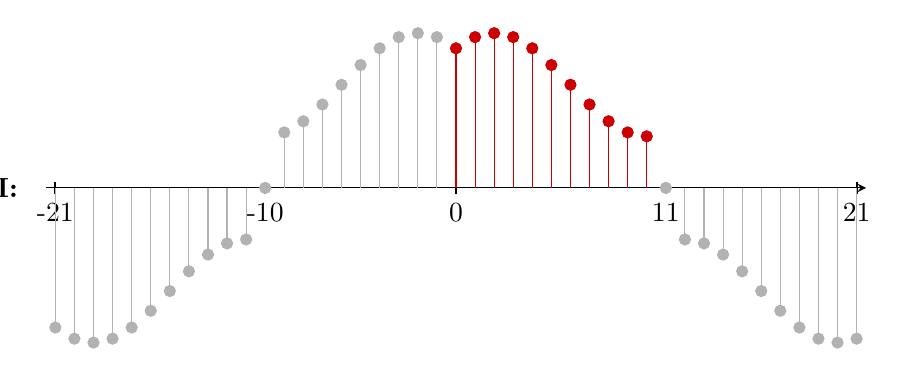 \begin{tikzpicture}
  \begin{axis}[
    width=12cm, height=6cm,
    axis x line=middle,
    axis y line=none,
    xmin=-21.5, xmax=21.5,
    ymin=-4.7,
    xtick={-21,-10, 0, 11,21},
    xticklabels={-21,-10, 0, 11,21},              % keine Zahlen unterhalb
    ytick=\empty,
    tick style={black!50},
    major x tick style={black, thick},
    minor x tick style={black!20},
    minor x tick num=1,
  ]
    % function used for the points: 3+1.5*cos(pi/8*(x-2))
    % red points
    \addplot+[ycomb, mark=*,
              draw=red!80!black,
              mark options={fill=red!80!black},
              every ycomb/.style={thin,red!80!black},
              every mark/.append style={draw=red!80!black}]
      coordinates {
        (0,4.061) (1,4.386) (2,4.5)   (3,4.386) (4,4.061)
        (5,3.574) (6,3)     (7,2.426) (8,1.939) (9,1.614)
        (10,1.5)
      };
    
    % gray points
    \addplot+[ycomb, mark=*,
              draw=gray!60,
              mark options={fill=gray!60},
              every ycomb/.style={ultra thin,gray!60},
              every mark/.append style={draw=gray!60}]
      coordinates {
        (11,0)
        (12, -1.5)  (13,-1.614) (14,-1.939) (15,-2.426)
        (16,-3)     (17,-3.574) (18,-4.061) (19,-4.386)
        (20,-4.5)   (21,-4.386) 
        (-1,4.386) (-2,4.5)   (-3,4.386) (-4,4.061)
        (-5,3.574) (-6,3)     (-7,2.426) (-8,1.939) (-9,1.614)
        (-10,0)
        (-11, -1.5)  (-12,-1.614) (-13,-1.939) (-14,-2.426)
        (-15,-3)     (-16,-3.574) (-17,-4.061) (-18,-4.386)
        (-19,-4.5)   (-20,-4.386) (-21, -4.061)
      };
    

  \end{axis}
  \node[anchor=east, xshift=0mm, overlay, font=\bfseries]
        at (current bounding box.west) {DCT-III:};
\end{tikzpicture}